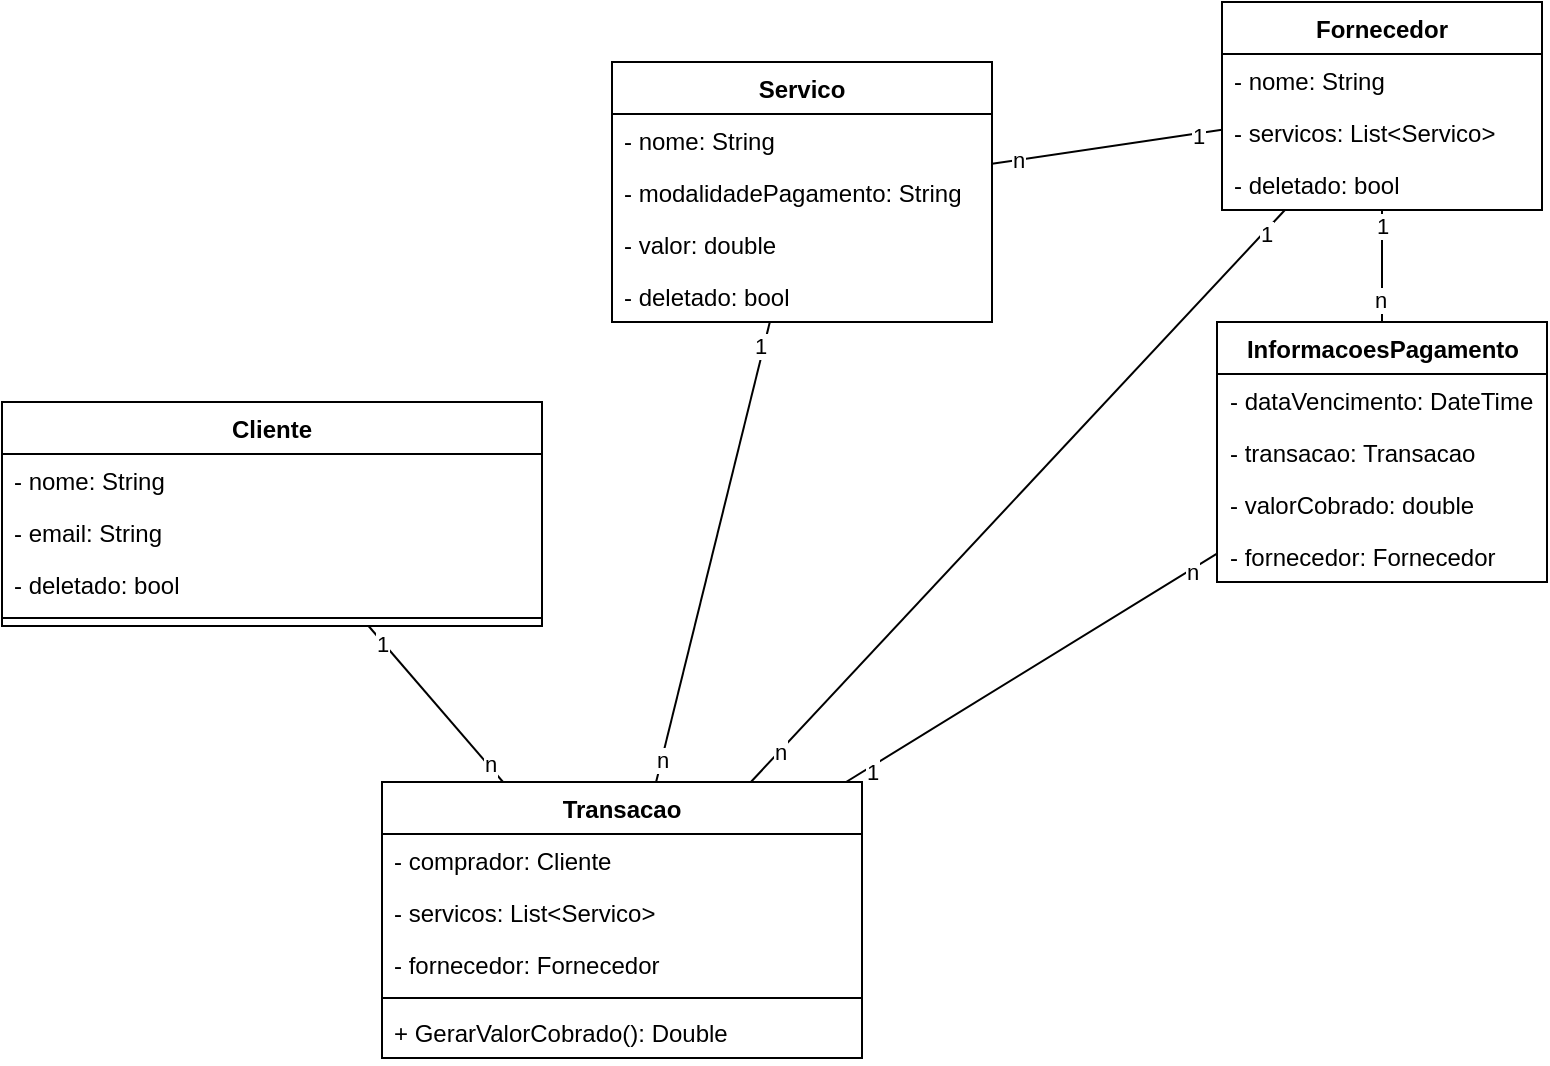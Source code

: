 <mxfile version="22.1.3" type="device">
  <diagram name="Página-1" id="wf2GuIBFq5m3tof9JPT8">
    <mxGraphModel dx="1129" dy="596" grid="1" gridSize="10" guides="1" tooltips="1" connect="1" arrows="1" fold="1" page="1" pageScale="1" pageWidth="827" pageHeight="1169" math="0" shadow="0">
      <root>
        <mxCell id="0" />
        <mxCell id="1" parent="0" />
        <mxCell id="B8EmS5QNmsXYKfcEEufn-13" value="Cliente" style="swimlane;fontStyle=1;align=center;verticalAlign=top;childLayout=stackLayout;horizontal=1;startSize=26;horizontalStack=0;resizeParent=1;resizeParentMax=0;resizeLast=0;collapsible=1;marginBottom=0;whiteSpace=wrap;html=1;" parent="1" vertex="1">
          <mxGeometry x="-220" y="230" width="270" height="112" as="geometry" />
        </mxCell>
        <mxCell id="gSfClM6evWWHBI8K1yLl-1" value="- nome: String" style="text;strokeColor=none;fillColor=none;align=left;verticalAlign=top;spacingLeft=4;spacingRight=4;overflow=hidden;rotatable=0;points=[[0,0.5],[1,0.5]];portConstraint=eastwest;whiteSpace=wrap;html=1;" parent="B8EmS5QNmsXYKfcEEufn-13" vertex="1">
          <mxGeometry y="26" width="270" height="26" as="geometry" />
        </mxCell>
        <mxCell id="gSfClM6evWWHBI8K1yLl-3" value="- email: String" style="text;strokeColor=none;fillColor=none;align=left;verticalAlign=top;spacingLeft=4;spacingRight=4;overflow=hidden;rotatable=0;points=[[0,0.5],[1,0.5]];portConstraint=eastwest;whiteSpace=wrap;html=1;" parent="B8EmS5QNmsXYKfcEEufn-13" vertex="1">
          <mxGeometry y="52" width="270" height="26" as="geometry" />
        </mxCell>
        <mxCell id="cVpJYCigFDNXf5xTNFg--13" value="- deletado: bool" style="text;strokeColor=none;fillColor=none;align=left;verticalAlign=top;spacingLeft=4;spacingRight=4;overflow=hidden;rotatable=0;points=[[0,0.5],[1,0.5]];portConstraint=eastwest;whiteSpace=wrap;html=1;" vertex="1" parent="B8EmS5QNmsXYKfcEEufn-13">
          <mxGeometry y="78" width="270" height="26" as="geometry" />
        </mxCell>
        <mxCell id="gSfClM6evWWHBI8K1yLl-14" value="" style="line;strokeWidth=1;fillColor=none;align=left;verticalAlign=middle;spacingTop=-1;spacingLeft=3;spacingRight=3;rotatable=0;labelPosition=right;points=[];portConstraint=eastwest;strokeColor=inherit;" parent="B8EmS5QNmsXYKfcEEufn-13" vertex="1">
          <mxGeometry y="104" width="270" height="8" as="geometry" />
        </mxCell>
        <mxCell id="B8EmS5QNmsXYKfcEEufn-17" value="Servico" style="swimlane;fontStyle=1;align=center;verticalAlign=top;childLayout=stackLayout;horizontal=1;startSize=26;horizontalStack=0;resizeParent=1;resizeParentMax=0;resizeLast=0;collapsible=1;marginBottom=0;whiteSpace=wrap;html=1;" parent="1" vertex="1">
          <mxGeometry x="85" y="60" width="190" height="130" as="geometry" />
        </mxCell>
        <mxCell id="B8EmS5QNmsXYKfcEEufn-50" value="- nome: String" style="text;strokeColor=none;fillColor=none;align=left;verticalAlign=top;spacingLeft=4;spacingRight=4;overflow=hidden;rotatable=0;points=[[0,0.5],[1,0.5]];portConstraint=eastwest;whiteSpace=wrap;html=1;" parent="B8EmS5QNmsXYKfcEEufn-17" vertex="1">
          <mxGeometry y="26" width="190" height="26" as="geometry" />
        </mxCell>
        <mxCell id="B8EmS5QNmsXYKfcEEufn-18" value="- modalidadePagamento: String" style="text;strokeColor=none;fillColor=none;align=left;verticalAlign=top;spacingLeft=4;spacingRight=4;overflow=hidden;rotatable=0;points=[[0,0.5],[1,0.5]];portConstraint=eastwest;whiteSpace=wrap;html=1;" parent="B8EmS5QNmsXYKfcEEufn-17" vertex="1">
          <mxGeometry y="52" width="190" height="26" as="geometry" />
        </mxCell>
        <mxCell id="gSfClM6evWWHBI8K1yLl-5" value="- valor: double" style="text;strokeColor=none;fillColor=none;align=left;verticalAlign=top;spacingLeft=4;spacingRight=4;overflow=hidden;rotatable=0;points=[[0,0.5],[1,0.5]];portConstraint=eastwest;whiteSpace=wrap;html=1;" parent="B8EmS5QNmsXYKfcEEufn-17" vertex="1">
          <mxGeometry y="78" width="190" height="26" as="geometry" />
        </mxCell>
        <mxCell id="gSfClM6evWWHBI8K1yLl-4" value="- deletado: bool" style="text;strokeColor=none;fillColor=none;align=left;verticalAlign=top;spacingLeft=4;spacingRight=4;overflow=hidden;rotatable=0;points=[[0,0.5],[1,0.5]];portConstraint=eastwest;whiteSpace=wrap;html=1;" parent="B8EmS5QNmsXYKfcEEufn-17" vertex="1">
          <mxGeometry y="104" width="190" height="26" as="geometry" />
        </mxCell>
        <mxCell id="B8EmS5QNmsXYKfcEEufn-21" value="Fornecedor" style="swimlane;fontStyle=1;align=center;verticalAlign=top;childLayout=stackLayout;horizontal=1;startSize=26;horizontalStack=0;resizeParent=1;resizeParentMax=0;resizeLast=0;collapsible=1;marginBottom=0;whiteSpace=wrap;html=1;" parent="1" vertex="1">
          <mxGeometry x="390" y="30" width="160" height="104" as="geometry" />
        </mxCell>
        <mxCell id="B8EmS5QNmsXYKfcEEufn-22" value="- nome: String" style="text;strokeColor=none;fillColor=none;align=left;verticalAlign=top;spacingLeft=4;spacingRight=4;overflow=hidden;rotatable=0;points=[[0,0.5],[1,0.5]];portConstraint=eastwest;whiteSpace=wrap;html=1;" parent="B8EmS5QNmsXYKfcEEufn-21" vertex="1">
          <mxGeometry y="26" width="160" height="26" as="geometry" />
        </mxCell>
        <mxCell id="B8EmS5QNmsXYKfcEEufn-49" value="- servicos: List&amp;lt;Servico&amp;gt;" style="text;strokeColor=none;fillColor=none;align=left;verticalAlign=top;spacingLeft=4;spacingRight=4;overflow=hidden;rotatable=0;points=[[0,0.5],[1,0.5]];portConstraint=eastwest;whiteSpace=wrap;html=1;" parent="B8EmS5QNmsXYKfcEEufn-21" vertex="1">
          <mxGeometry y="52" width="160" height="26" as="geometry" />
        </mxCell>
        <mxCell id="cVpJYCigFDNXf5xTNFg--17" value="- deletado: bool" style="text;strokeColor=none;fillColor=none;align=left;verticalAlign=top;spacingLeft=4;spacingRight=4;overflow=hidden;rotatable=0;points=[[0,0.5],[1,0.5]];portConstraint=eastwest;whiteSpace=wrap;html=1;" vertex="1" parent="B8EmS5QNmsXYKfcEEufn-21">
          <mxGeometry y="78" width="160" height="26" as="geometry" />
        </mxCell>
        <mxCell id="B8EmS5QNmsXYKfcEEufn-29" value="Transacao" style="swimlane;fontStyle=1;align=center;verticalAlign=top;childLayout=stackLayout;horizontal=1;startSize=26;horizontalStack=0;resizeParent=1;resizeParentMax=0;resizeLast=0;collapsible=1;marginBottom=0;whiteSpace=wrap;html=1;" parent="1" vertex="1">
          <mxGeometry x="-30" y="420" width="240" height="138" as="geometry">
            <mxRectangle x="230" y="420" width="100" height="30" as="alternateBounds" />
          </mxGeometry>
        </mxCell>
        <mxCell id="gSfClM6evWWHBI8K1yLl-8" value="- comprador: Cliente" style="text;strokeColor=none;fillColor=none;align=left;verticalAlign=top;spacingLeft=4;spacingRight=4;overflow=hidden;rotatable=0;points=[[0,0.5],[1,0.5]];portConstraint=eastwest;whiteSpace=wrap;html=1;" parent="B8EmS5QNmsXYKfcEEufn-29" vertex="1">
          <mxGeometry y="26" width="240" height="26" as="geometry" />
        </mxCell>
        <mxCell id="gSfClM6evWWHBI8K1yLl-9" value="- servicos: List&amp;lt;Servico&amp;gt;" style="text;strokeColor=none;fillColor=none;align=left;verticalAlign=top;spacingLeft=4;spacingRight=4;overflow=hidden;rotatable=0;points=[[0,0.5],[1,0.5]];portConstraint=eastwest;whiteSpace=wrap;html=1;" parent="B8EmS5QNmsXYKfcEEufn-29" vertex="1">
          <mxGeometry y="52" width="240" height="26" as="geometry" />
        </mxCell>
        <mxCell id="gSfClM6evWWHBI8K1yLl-10" value="- fornecedor: Fornecedor" style="text;strokeColor=none;fillColor=none;align=left;verticalAlign=top;spacingLeft=4;spacingRight=4;overflow=hidden;rotatable=0;points=[[0,0.5],[1,0.5]];portConstraint=eastwest;whiteSpace=wrap;html=1;" parent="B8EmS5QNmsXYKfcEEufn-29" vertex="1">
          <mxGeometry y="78" width="240" height="26" as="geometry" />
        </mxCell>
        <mxCell id="gSfClM6evWWHBI8K1yLl-38" value="" style="line;strokeWidth=1;fillColor=none;align=left;verticalAlign=middle;spacingTop=-1;spacingLeft=3;spacingRight=3;rotatable=0;labelPosition=right;points=[];portConstraint=eastwest;strokeColor=inherit;" parent="B8EmS5QNmsXYKfcEEufn-29" vertex="1">
          <mxGeometry y="104" width="240" height="8" as="geometry" />
        </mxCell>
        <mxCell id="gSfClM6evWWHBI8K1yLl-39" value="+ GerarValorCobrado(): Double" style="text;strokeColor=none;fillColor=none;align=left;verticalAlign=top;spacingLeft=4;spacingRight=4;overflow=hidden;rotatable=0;points=[[0,0.5],[1,0.5]];portConstraint=eastwest;whiteSpace=wrap;html=1;" parent="B8EmS5QNmsXYKfcEEufn-29" vertex="1">
          <mxGeometry y="112" width="240" height="26" as="geometry" />
        </mxCell>
        <mxCell id="B8EmS5QNmsXYKfcEEufn-41" value="InformacoesPagamento" style="swimlane;fontStyle=1;align=center;verticalAlign=top;childLayout=stackLayout;horizontal=1;startSize=26;horizontalStack=0;resizeParent=1;resizeParentMax=0;resizeLast=0;collapsible=1;marginBottom=0;whiteSpace=wrap;html=1;" parent="1" vertex="1">
          <mxGeometry x="387.5" y="190" width="165" height="130" as="geometry" />
        </mxCell>
        <mxCell id="B8EmS5QNmsXYKfcEEufn-42" value="- dataVencimento: DateTime" style="text;strokeColor=none;fillColor=none;align=left;verticalAlign=top;spacingLeft=4;spacingRight=4;overflow=hidden;rotatable=0;points=[[0,0.5],[1,0.5]];portConstraint=eastwest;whiteSpace=wrap;html=1;" parent="B8EmS5QNmsXYKfcEEufn-41" vertex="1">
          <mxGeometry y="26" width="165" height="26" as="geometry" />
        </mxCell>
        <mxCell id="gSfClM6evWWHBI8K1yLl-37" value="- transacao: Transacao" style="text;strokeColor=none;fillColor=none;align=left;verticalAlign=top;spacingLeft=4;spacingRight=4;overflow=hidden;rotatable=0;points=[[0,0.5],[1,0.5]];portConstraint=eastwest;whiteSpace=wrap;html=1;" parent="B8EmS5QNmsXYKfcEEufn-41" vertex="1">
          <mxGeometry y="52" width="165" height="26" as="geometry" />
        </mxCell>
        <mxCell id="gSfClM6evWWHBI8K1yLl-40" value="- valorCobrado: double" style="text;strokeColor=none;fillColor=none;align=left;verticalAlign=top;spacingLeft=4;spacingRight=4;overflow=hidden;rotatable=0;points=[[0,0.5],[1,0.5]];portConstraint=eastwest;whiteSpace=wrap;html=1;" parent="B8EmS5QNmsXYKfcEEufn-41" vertex="1">
          <mxGeometry y="78" width="165" height="26" as="geometry" />
        </mxCell>
        <mxCell id="gSfClM6evWWHBI8K1yLl-35" value="- fornecedor: Fornecedor" style="text;strokeColor=none;fillColor=none;align=left;verticalAlign=top;spacingLeft=4;spacingRight=4;overflow=hidden;rotatable=0;points=[[0,0.5],[1,0.5]];portConstraint=eastwest;whiteSpace=wrap;html=1;" parent="B8EmS5QNmsXYKfcEEufn-41" vertex="1">
          <mxGeometry y="104" width="165" height="26" as="geometry" />
        </mxCell>
        <mxCell id="cVpJYCigFDNXf5xTNFg--1" value="" style="endArrow=none;html=1;rounded=0;" edge="1" parent="1" source="B8EmS5QNmsXYKfcEEufn-17" target="B8EmS5QNmsXYKfcEEufn-21">
          <mxGeometry width="50" height="50" relative="1" as="geometry">
            <mxPoint x="310" y="90" as="sourcePoint" />
            <mxPoint x="360" y="40" as="targetPoint" />
          </mxGeometry>
        </mxCell>
        <mxCell id="cVpJYCigFDNXf5xTNFg--2" value="n" style="edgeLabel;html=1;align=center;verticalAlign=middle;resizable=0;points=[];" vertex="1" connectable="0" parent="cVpJYCigFDNXf5xTNFg--1">
          <mxGeometry x="-0.773" relative="1" as="geometry">
            <mxPoint as="offset" />
          </mxGeometry>
        </mxCell>
        <mxCell id="cVpJYCigFDNXf5xTNFg--3" value="1" style="edgeLabel;html=1;align=center;verticalAlign=middle;resizable=0;points=[];" vertex="1" connectable="0" parent="cVpJYCigFDNXf5xTNFg--1">
          <mxGeometry x="0.787" y="-1" relative="1" as="geometry">
            <mxPoint as="offset" />
          </mxGeometry>
        </mxCell>
        <mxCell id="cVpJYCigFDNXf5xTNFg--4" value="" style="endArrow=none;html=1;rounded=0;" edge="1" parent="1" source="B8EmS5QNmsXYKfcEEufn-41" target="B8EmS5QNmsXYKfcEEufn-21">
          <mxGeometry width="50" height="50" relative="1" as="geometry">
            <mxPoint x="380" y="180" as="sourcePoint" />
            <mxPoint x="430" y="130" as="targetPoint" />
          </mxGeometry>
        </mxCell>
        <mxCell id="cVpJYCigFDNXf5xTNFg--5" value="n" style="edgeLabel;html=1;align=center;verticalAlign=middle;resizable=0;points=[];" vertex="1" connectable="0" parent="cVpJYCigFDNXf5xTNFg--4">
          <mxGeometry x="-0.614" y="1" relative="1" as="geometry">
            <mxPoint as="offset" />
          </mxGeometry>
        </mxCell>
        <mxCell id="cVpJYCigFDNXf5xTNFg--6" value="1" style="edgeLabel;html=1;align=center;verticalAlign=middle;resizable=0;points=[];" vertex="1" connectable="0" parent="cVpJYCigFDNXf5xTNFg--4">
          <mxGeometry x="0.709" relative="1" as="geometry">
            <mxPoint as="offset" />
          </mxGeometry>
        </mxCell>
        <mxCell id="cVpJYCigFDNXf5xTNFg--7" value="" style="endArrow=none;html=1;rounded=0;" edge="1" parent="1" source="B8EmS5QNmsXYKfcEEufn-13" target="B8EmS5QNmsXYKfcEEufn-29">
          <mxGeometry width="50" height="50" relative="1" as="geometry">
            <mxPoint x="-70" y="440" as="sourcePoint" />
            <mxPoint x="-20" y="390" as="targetPoint" />
          </mxGeometry>
        </mxCell>
        <mxCell id="cVpJYCigFDNXf5xTNFg--8" value="1" style="edgeLabel;html=1;align=center;verticalAlign=middle;resizable=0;points=[];" vertex="1" connectable="0" parent="cVpJYCigFDNXf5xTNFg--7">
          <mxGeometry x="-0.793" y="-1" relative="1" as="geometry">
            <mxPoint as="offset" />
          </mxGeometry>
        </mxCell>
        <mxCell id="cVpJYCigFDNXf5xTNFg--9" value="n" style="edgeLabel;html=1;align=center;verticalAlign=middle;resizable=0;points=[];" vertex="1" connectable="0" parent="cVpJYCigFDNXf5xTNFg--7">
          <mxGeometry x="0.773" y="1" relative="1" as="geometry">
            <mxPoint as="offset" />
          </mxGeometry>
        </mxCell>
        <mxCell id="cVpJYCigFDNXf5xTNFg--10" value="" style="endArrow=none;html=1;rounded=0;" edge="1" parent="1" source="B8EmS5QNmsXYKfcEEufn-29" target="B8EmS5QNmsXYKfcEEufn-17">
          <mxGeometry width="50" height="50" relative="1" as="geometry">
            <mxPoint x="110" y="320" as="sourcePoint" />
            <mxPoint x="160" y="270" as="targetPoint" />
          </mxGeometry>
        </mxCell>
        <mxCell id="cVpJYCigFDNXf5xTNFg--11" value="1" style="edgeLabel;html=1;align=center;verticalAlign=middle;resizable=0;points=[];" vertex="1" connectable="0" parent="cVpJYCigFDNXf5xTNFg--10">
          <mxGeometry x="0.894" y="2" relative="1" as="geometry">
            <mxPoint as="offset" />
          </mxGeometry>
        </mxCell>
        <mxCell id="cVpJYCigFDNXf5xTNFg--12" value="n" style="edgeLabel;html=1;align=center;verticalAlign=middle;resizable=0;points=[];" vertex="1" connectable="0" parent="cVpJYCigFDNXf5xTNFg--10">
          <mxGeometry x="-0.902" relative="1" as="geometry">
            <mxPoint as="offset" />
          </mxGeometry>
        </mxCell>
        <mxCell id="cVpJYCigFDNXf5xTNFg--14" value="" style="endArrow=none;html=1;rounded=0;" edge="1" parent="1" source="B8EmS5QNmsXYKfcEEufn-29" target="B8EmS5QNmsXYKfcEEufn-21">
          <mxGeometry width="50" height="50" relative="1" as="geometry">
            <mxPoint x="260" y="290" as="sourcePoint" />
            <mxPoint x="310" y="240" as="targetPoint" />
          </mxGeometry>
        </mxCell>
        <mxCell id="cVpJYCigFDNXf5xTNFg--15" value="n" style="edgeLabel;html=1;align=center;verticalAlign=middle;resizable=0;points=[];" vertex="1" connectable="0" parent="cVpJYCigFDNXf5xTNFg--14">
          <mxGeometry x="-0.894" y="1" relative="1" as="geometry">
            <mxPoint x="1" as="offset" />
          </mxGeometry>
        </mxCell>
        <mxCell id="cVpJYCigFDNXf5xTNFg--16" value="1" style="edgeLabel;html=1;align=center;verticalAlign=middle;resizable=0;points=[];" vertex="1" connectable="0" parent="cVpJYCigFDNXf5xTNFg--14">
          <mxGeometry x="0.92" y="-1" relative="1" as="geometry">
            <mxPoint as="offset" />
          </mxGeometry>
        </mxCell>
        <mxCell id="cVpJYCigFDNXf5xTNFg--18" value="" style="endArrow=none;html=1;rounded=0;" edge="1" parent="1" source="B8EmS5QNmsXYKfcEEufn-29" target="B8EmS5QNmsXYKfcEEufn-41">
          <mxGeometry width="50" height="50" relative="1" as="geometry">
            <mxPoint x="300" y="410" as="sourcePoint" />
            <mxPoint x="350" y="360" as="targetPoint" />
          </mxGeometry>
        </mxCell>
        <mxCell id="cVpJYCigFDNXf5xTNFg--19" value="n" style="edgeLabel;html=1;align=center;verticalAlign=middle;resizable=0;points=[];" vertex="1" connectable="0" parent="cVpJYCigFDNXf5xTNFg--18">
          <mxGeometry x="0.858" y="-1" relative="1" as="geometry">
            <mxPoint as="offset" />
          </mxGeometry>
        </mxCell>
        <mxCell id="cVpJYCigFDNXf5xTNFg--20" value="1" style="edgeLabel;html=1;align=center;verticalAlign=middle;resizable=0;points=[];" vertex="1" connectable="0" parent="cVpJYCigFDNXf5xTNFg--18">
          <mxGeometry x="-0.87" y="-2" relative="1" as="geometry">
            <mxPoint as="offset" />
          </mxGeometry>
        </mxCell>
      </root>
    </mxGraphModel>
  </diagram>
</mxfile>
